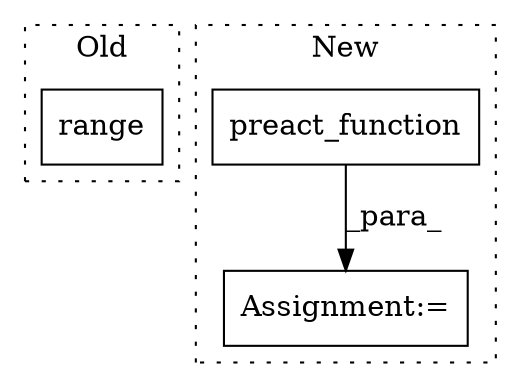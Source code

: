 digraph G {
subgraph cluster0 {
1 [label="range" a="32" s="1776,1799" l="6,1" shape="box"];
label = "Old";
style="dotted";
}
subgraph cluster1 {
2 [label="preact_function" a="32" s="1786,1806" l="16,1" shape="box"];
3 [label="Assignment:=" a="7" s="1771" l="1" shape="box"];
label = "New";
style="dotted";
}
2 -> 3 [label="_para_"];
}